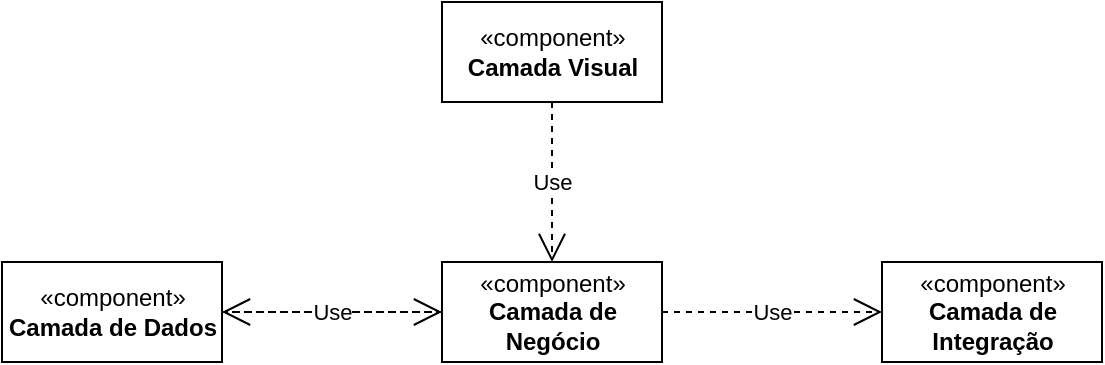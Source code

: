 <mxfile version="14.5.8" type="github">
  <diagram id="HjDKn14XbRibgktnzxBT" name="Page-1">
    <mxGraphModel dx="732" dy="464" grid="1" gridSize="10" guides="1" tooltips="1" connect="1" arrows="1" fold="1" page="1" pageScale="1" pageWidth="850" pageHeight="1100" math="0" shadow="0">
      <root>
        <mxCell id="0" />
        <mxCell id="1" parent="0" />
        <mxCell id="yVnNQ_VUXnATPxX_5hG1-22" value="«component»&lt;br&gt;&lt;b&gt;Camada Visual&lt;/b&gt;" style="html=1;" vertex="1" parent="1">
          <mxGeometry x="400" y="100" width="110" height="50" as="geometry" />
        </mxCell>
        <mxCell id="yVnNQ_VUXnATPxX_5hG1-23" value="«component»&lt;br&gt;&lt;b&gt;Camada de &lt;br&gt;Integração&lt;/b&gt;" style="html=1;" vertex="1" parent="1">
          <mxGeometry x="620" y="230" width="110" height="50" as="geometry" />
        </mxCell>
        <mxCell id="yVnNQ_VUXnATPxX_5hG1-24" value="«component»&lt;br&gt;&lt;b&gt;Camada de &lt;br&gt;Negócio&lt;/b&gt;" style="html=1;" vertex="1" parent="1">
          <mxGeometry x="400" y="230" width="110" height="50" as="geometry" />
        </mxCell>
        <mxCell id="yVnNQ_VUXnATPxX_5hG1-25" value="«component»&lt;br&gt;&lt;b&gt;Camada de Dados&lt;/b&gt;" style="html=1;" vertex="1" parent="1">
          <mxGeometry x="180" y="230" width="110" height="50" as="geometry" />
        </mxCell>
        <mxCell id="yVnNQ_VUXnATPxX_5hG1-26" value="Use" style="endArrow=open;endSize=12;dashed=1;html=1;entryX=0;entryY=0.5;entryDx=0;entryDy=0;exitX=1;exitY=0.5;exitDx=0;exitDy=0;" edge="1" parent="1" source="yVnNQ_VUXnATPxX_5hG1-24" target="yVnNQ_VUXnATPxX_5hG1-23">
          <mxGeometry width="160" relative="1" as="geometry">
            <mxPoint x="370" y="290" as="sourcePoint" />
            <mxPoint x="530" y="290" as="targetPoint" />
          </mxGeometry>
        </mxCell>
        <mxCell id="yVnNQ_VUXnATPxX_5hG1-27" value="Use" style="endArrow=open;endSize=12;dashed=1;html=1;entryX=0.5;entryY=0;entryDx=0;entryDy=0;exitX=0.5;exitY=1;exitDx=0;exitDy=0;" edge="1" parent="1" source="yVnNQ_VUXnATPxX_5hG1-22" target="yVnNQ_VUXnATPxX_5hG1-24">
          <mxGeometry width="160" relative="1" as="geometry">
            <mxPoint x="480" y="200" as="sourcePoint" />
            <mxPoint x="620" y="200" as="targetPoint" />
          </mxGeometry>
        </mxCell>
        <mxCell id="yVnNQ_VUXnATPxX_5hG1-28" value="Use" style="endArrow=open;endSize=12;dashed=1;html=1;entryX=1;entryY=0.5;entryDx=0;entryDy=0;exitX=0;exitY=0.5;exitDx=0;exitDy=0;" edge="1" parent="1" source="yVnNQ_VUXnATPxX_5hG1-24" target="yVnNQ_VUXnATPxX_5hG1-25">
          <mxGeometry width="160" relative="1" as="geometry">
            <mxPoint x="330" y="300" as="sourcePoint" />
            <mxPoint x="330" y="370" as="targetPoint" />
          </mxGeometry>
        </mxCell>
        <mxCell id="yVnNQ_VUXnATPxX_5hG1-29" value="Use" style="endArrow=open;endSize=12;dashed=1;html=1;exitX=1;exitY=0.5;exitDx=0;exitDy=0;entryX=0;entryY=0.5;entryDx=0;entryDy=0;" edge="1" parent="1" source="yVnNQ_VUXnATPxX_5hG1-25" target="yVnNQ_VUXnATPxX_5hG1-24">
          <mxGeometry width="160" relative="1" as="geometry">
            <mxPoint x="290" y="260" as="sourcePoint" />
            <mxPoint x="360" y="390" as="targetPoint" />
          </mxGeometry>
        </mxCell>
      </root>
    </mxGraphModel>
  </diagram>
</mxfile>
